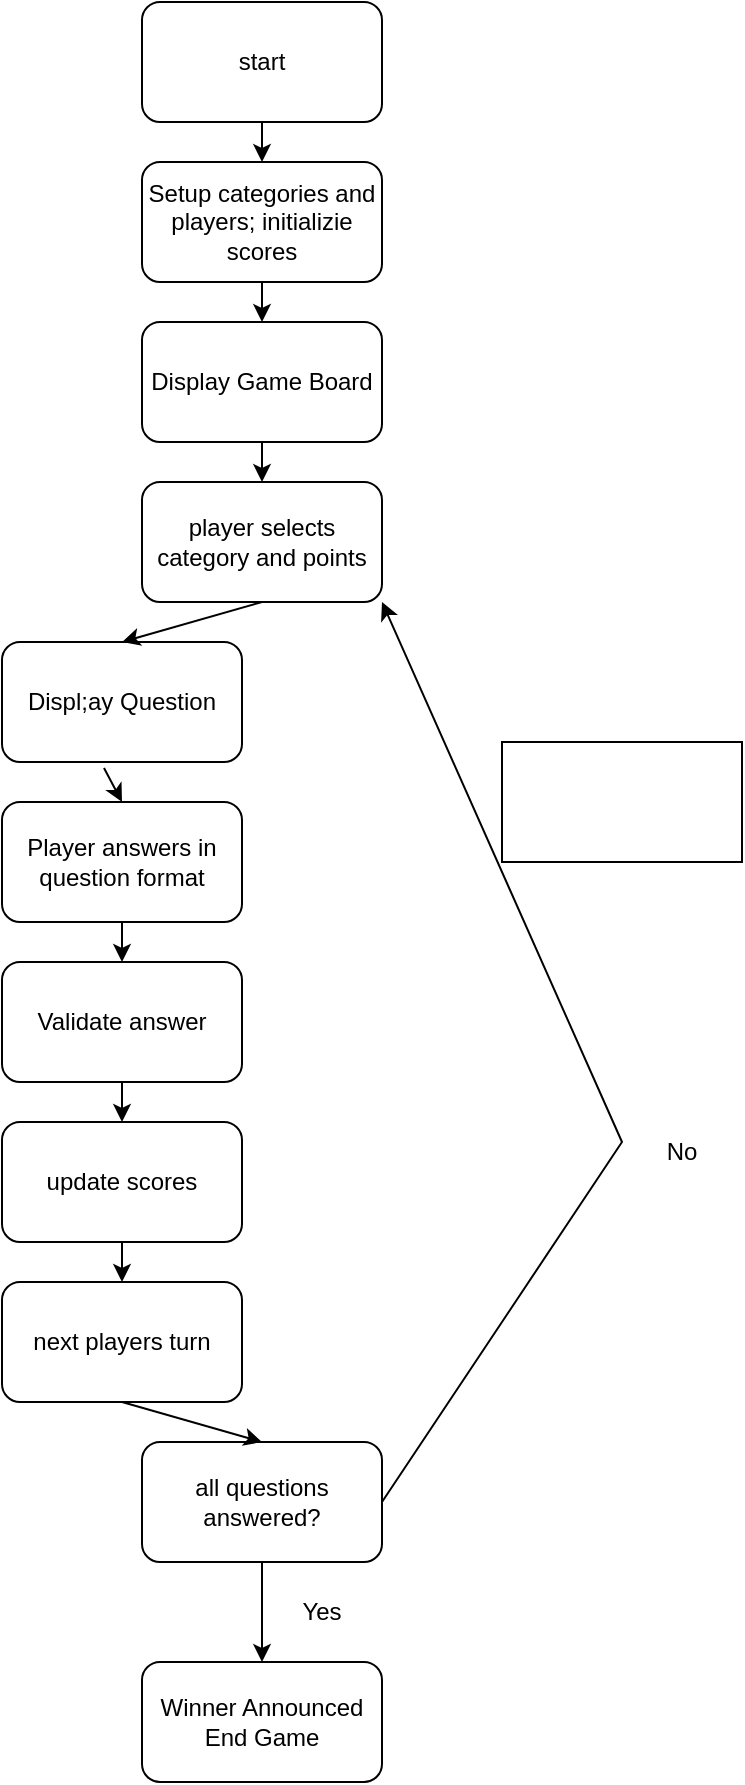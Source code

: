 <mxfile version="24.7.17">
  <diagram name="Page-1" id="8ogzWEENrjUBVJfk3eH9">
    <mxGraphModel dx="1098" dy="988" grid="1" gridSize="10" guides="1" tooltips="1" connect="1" arrows="1" fold="1" page="1" pageScale="1" pageWidth="850" pageHeight="1100" math="0" shadow="0">
      <root>
        <mxCell id="0" />
        <mxCell id="1" parent="0" />
        <mxCell id="WXzE9C72qFrKjJe1KHkM-1" value="start" style="rounded=1;whiteSpace=wrap;html=1;" vertex="1" parent="1">
          <mxGeometry x="180" y="10" width="120" height="60" as="geometry" />
        </mxCell>
        <mxCell id="WXzE9C72qFrKjJe1KHkM-2" value="Setup categories and players; initializie scores" style="rounded=1;whiteSpace=wrap;html=1;" vertex="1" parent="1">
          <mxGeometry x="180" y="90" width="120" height="60" as="geometry" />
        </mxCell>
        <mxCell id="WXzE9C72qFrKjJe1KHkM-3" value="Display Game Board" style="rounded=1;whiteSpace=wrap;html=1;" vertex="1" parent="1">
          <mxGeometry x="180" y="170" width="120" height="60" as="geometry" />
        </mxCell>
        <mxCell id="WXzE9C72qFrKjJe1KHkM-4" value="player selects category and points" style="rounded=1;whiteSpace=wrap;html=1;" vertex="1" parent="1">
          <mxGeometry x="180" y="250" width="120" height="60" as="geometry" />
        </mxCell>
        <mxCell id="WXzE9C72qFrKjJe1KHkM-5" value="Displ;ay Question" style="rounded=1;whiteSpace=wrap;html=1;" vertex="1" parent="1">
          <mxGeometry x="110" y="330" width="120" height="60" as="geometry" />
        </mxCell>
        <mxCell id="WXzE9C72qFrKjJe1KHkM-6" value="Player answers in question format" style="rounded=1;whiteSpace=wrap;html=1;" vertex="1" parent="1">
          <mxGeometry x="110" y="410" width="120" height="60" as="geometry" />
        </mxCell>
        <mxCell id="WXzE9C72qFrKjJe1KHkM-7" value="Validate answer" style="rounded=1;whiteSpace=wrap;html=1;" vertex="1" parent="1">
          <mxGeometry x="110" y="490" width="120" height="60" as="geometry" />
        </mxCell>
        <mxCell id="WXzE9C72qFrKjJe1KHkM-8" value="update scores" style="rounded=1;whiteSpace=wrap;html=1;" vertex="1" parent="1">
          <mxGeometry x="110" y="570" width="120" height="60" as="geometry" />
        </mxCell>
        <mxCell id="WXzE9C72qFrKjJe1KHkM-9" value="next players turn" style="rounded=1;whiteSpace=wrap;html=1;" vertex="1" parent="1">
          <mxGeometry x="110" y="650" width="120" height="60" as="geometry" />
        </mxCell>
        <mxCell id="WXzE9C72qFrKjJe1KHkM-10" value="all questions answered?" style="rounded=1;whiteSpace=wrap;html=1;" vertex="1" parent="1">
          <mxGeometry x="180" y="730" width="120" height="60" as="geometry" />
        </mxCell>
        <mxCell id="WXzE9C72qFrKjJe1KHkM-11" value="Winner Announced End Game" style="rounded=1;whiteSpace=wrap;html=1;" vertex="1" parent="1">
          <mxGeometry x="180" y="840" width="120" height="60" as="geometry" />
        </mxCell>
        <mxCell id="WXzE9C72qFrKjJe1KHkM-12" value="" style="endArrow=classic;html=1;rounded=0;exitX=0.5;exitY=1;exitDx=0;exitDy=0;entryX=0.5;entryY=0;entryDx=0;entryDy=0;" edge="1" parent="1" source="WXzE9C72qFrKjJe1KHkM-1" target="WXzE9C72qFrKjJe1KHkM-2">
          <mxGeometry width="50" height="50" relative="1" as="geometry">
            <mxPoint x="400" y="430" as="sourcePoint" />
            <mxPoint x="450" y="380" as="targetPoint" />
          </mxGeometry>
        </mxCell>
        <mxCell id="WXzE9C72qFrKjJe1KHkM-13" value="" style="endArrow=classic;html=1;rounded=0;exitX=0.5;exitY=1;exitDx=0;exitDy=0;" edge="1" parent="1" source="WXzE9C72qFrKjJe1KHkM-2" target="WXzE9C72qFrKjJe1KHkM-3">
          <mxGeometry width="50" height="50" relative="1" as="geometry">
            <mxPoint x="400" y="430" as="sourcePoint" />
            <mxPoint x="450" y="380" as="targetPoint" />
          </mxGeometry>
        </mxCell>
        <mxCell id="WXzE9C72qFrKjJe1KHkM-14" value="" style="endArrow=classic;html=1;rounded=0;exitX=0.5;exitY=1;exitDx=0;exitDy=0;entryX=0.5;entryY=0;entryDx=0;entryDy=0;" edge="1" parent="1" source="WXzE9C72qFrKjJe1KHkM-3" target="WXzE9C72qFrKjJe1KHkM-4">
          <mxGeometry width="50" height="50" relative="1" as="geometry">
            <mxPoint x="400" y="430" as="sourcePoint" />
            <mxPoint x="450" y="380" as="targetPoint" />
          </mxGeometry>
        </mxCell>
        <mxCell id="WXzE9C72qFrKjJe1KHkM-15" value="" style="endArrow=classic;html=1;rounded=0;exitX=0.5;exitY=1;exitDx=0;exitDy=0;entryX=0.5;entryY=0;entryDx=0;entryDy=0;" edge="1" parent="1" source="WXzE9C72qFrKjJe1KHkM-4" target="WXzE9C72qFrKjJe1KHkM-5">
          <mxGeometry width="50" height="50" relative="1" as="geometry">
            <mxPoint x="400" y="430" as="sourcePoint" />
            <mxPoint x="450" y="380" as="targetPoint" />
          </mxGeometry>
        </mxCell>
        <mxCell id="WXzE9C72qFrKjJe1KHkM-16" value="" style="endArrow=classic;html=1;rounded=0;exitX=0.425;exitY=1.05;exitDx=0;exitDy=0;exitPerimeter=0;entryX=0.5;entryY=0;entryDx=0;entryDy=0;" edge="1" parent="1" source="WXzE9C72qFrKjJe1KHkM-5" target="WXzE9C72qFrKjJe1KHkM-6">
          <mxGeometry width="50" height="50" relative="1" as="geometry">
            <mxPoint x="400" y="430" as="sourcePoint" />
            <mxPoint x="450" y="380" as="targetPoint" />
          </mxGeometry>
        </mxCell>
        <mxCell id="WXzE9C72qFrKjJe1KHkM-17" value="" style="endArrow=classic;html=1;rounded=0;exitX=0.5;exitY=1;exitDx=0;exitDy=0;entryX=0.5;entryY=0;entryDx=0;entryDy=0;" edge="1" parent="1" source="WXzE9C72qFrKjJe1KHkM-6" target="WXzE9C72qFrKjJe1KHkM-7">
          <mxGeometry width="50" height="50" relative="1" as="geometry">
            <mxPoint x="400" y="430" as="sourcePoint" />
            <mxPoint x="450" y="380" as="targetPoint" />
          </mxGeometry>
        </mxCell>
        <mxCell id="WXzE9C72qFrKjJe1KHkM-18" value="" style="endArrow=classic;html=1;rounded=0;exitX=0.5;exitY=1;exitDx=0;exitDy=0;" edge="1" parent="1" source="WXzE9C72qFrKjJe1KHkM-7" target="WXzE9C72qFrKjJe1KHkM-8">
          <mxGeometry width="50" height="50" relative="1" as="geometry">
            <mxPoint x="400" y="430" as="sourcePoint" />
            <mxPoint x="450" y="380" as="targetPoint" />
          </mxGeometry>
        </mxCell>
        <mxCell id="WXzE9C72qFrKjJe1KHkM-19" value="" style="endArrow=classic;html=1;rounded=0;exitX=0.5;exitY=1;exitDx=0;exitDy=0;entryX=0.5;entryY=0;entryDx=0;entryDy=0;" edge="1" parent="1" source="WXzE9C72qFrKjJe1KHkM-8" target="WXzE9C72qFrKjJe1KHkM-9">
          <mxGeometry width="50" height="50" relative="1" as="geometry">
            <mxPoint x="400" y="430" as="sourcePoint" />
            <mxPoint x="450" y="380" as="targetPoint" />
          </mxGeometry>
        </mxCell>
        <mxCell id="WXzE9C72qFrKjJe1KHkM-20" value="" style="endArrow=classic;html=1;rounded=0;exitX=0.5;exitY=1;exitDx=0;exitDy=0;entryX=0.5;entryY=0;entryDx=0;entryDy=0;" edge="1" parent="1" source="WXzE9C72qFrKjJe1KHkM-9" target="WXzE9C72qFrKjJe1KHkM-10">
          <mxGeometry width="50" height="50" relative="1" as="geometry">
            <mxPoint x="400" y="430" as="sourcePoint" />
            <mxPoint x="450" y="380" as="targetPoint" />
          </mxGeometry>
        </mxCell>
        <mxCell id="WXzE9C72qFrKjJe1KHkM-21" value="" style="endArrow=classic;html=1;rounded=0;exitX=0.5;exitY=1;exitDx=0;exitDy=0;" edge="1" parent="1" source="WXzE9C72qFrKjJe1KHkM-10" target="WXzE9C72qFrKjJe1KHkM-11">
          <mxGeometry width="50" height="50" relative="1" as="geometry">
            <mxPoint x="400" y="430" as="sourcePoint" />
            <mxPoint x="450" y="380" as="targetPoint" />
          </mxGeometry>
        </mxCell>
        <mxCell id="WXzE9C72qFrKjJe1KHkM-22" value="Yes" style="text;html=1;align=center;verticalAlign=middle;whiteSpace=wrap;rounded=0;" vertex="1" parent="1">
          <mxGeometry x="240" y="800" width="60" height="30" as="geometry" />
        </mxCell>
        <mxCell id="WXzE9C72qFrKjJe1KHkM-23" value="" style="endArrow=classic;html=1;rounded=0;exitX=1;exitY=0.5;exitDx=0;exitDy=0;entryX=1;entryY=1;entryDx=0;entryDy=0;" edge="1" parent="1" source="WXzE9C72qFrKjJe1KHkM-10" target="WXzE9C72qFrKjJe1KHkM-4">
          <mxGeometry width="50" height="50" relative="1" as="geometry">
            <mxPoint x="400" y="430" as="sourcePoint" />
            <mxPoint x="450" y="380" as="targetPoint" />
            <Array as="points">
              <mxPoint x="420" y="580" />
            </Array>
          </mxGeometry>
        </mxCell>
        <mxCell id="WXzE9C72qFrKjJe1KHkM-24" value="No" style="text;html=1;align=center;verticalAlign=middle;whiteSpace=wrap;rounded=0;" vertex="1" parent="1">
          <mxGeometry x="420" y="570" width="60" height="30" as="geometry" />
        </mxCell>
        <mxCell id="WXzE9C72qFrKjJe1KHkM-25" value="" style="whiteSpace=wrap;html=1;" vertex="1" parent="1">
          <mxGeometry x="360" y="380" width="120" height="60" as="geometry" />
        </mxCell>
      </root>
    </mxGraphModel>
  </diagram>
</mxfile>
